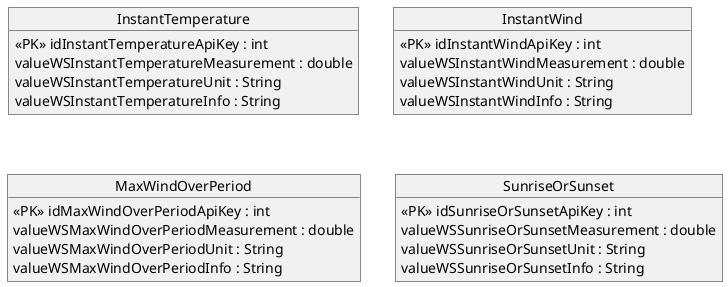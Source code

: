 @startuml
'https://plantuml.com/class-diagram

object InstantTemperature {
<<PK>> idInstantTemperatureApiKey : int
valueWSInstantTemperatureMeasurement : double
valueWSInstantTemperatureUnit : String
valueWSInstantTemperatureInfo : String
}

object InstantWind {
<<PK>> idInstantWindApiKey : int
valueWSInstantWindMeasurement : double
valueWSInstantWindUnit : String
valueWSInstantWindInfo : String
}

object MaxWindOverPeriod {
<<PK>> idMaxWindOverPeriodApiKey : int
valueWSMaxWindOverPeriodMeasurement : double
valueWSMaxWindOverPeriodUnit : String
valueWSMaxWindOverPeriodInfo : String
}

object SunriseOrSunset {
<<PK>> idSunriseOrSunsetApiKey : int
valueWSSunriseOrSunsetMeasurement : double
valueWSSunriseOrSunsetUnit : String
valueWSSunriseOrSunsetInfo : String
}

@enduml
